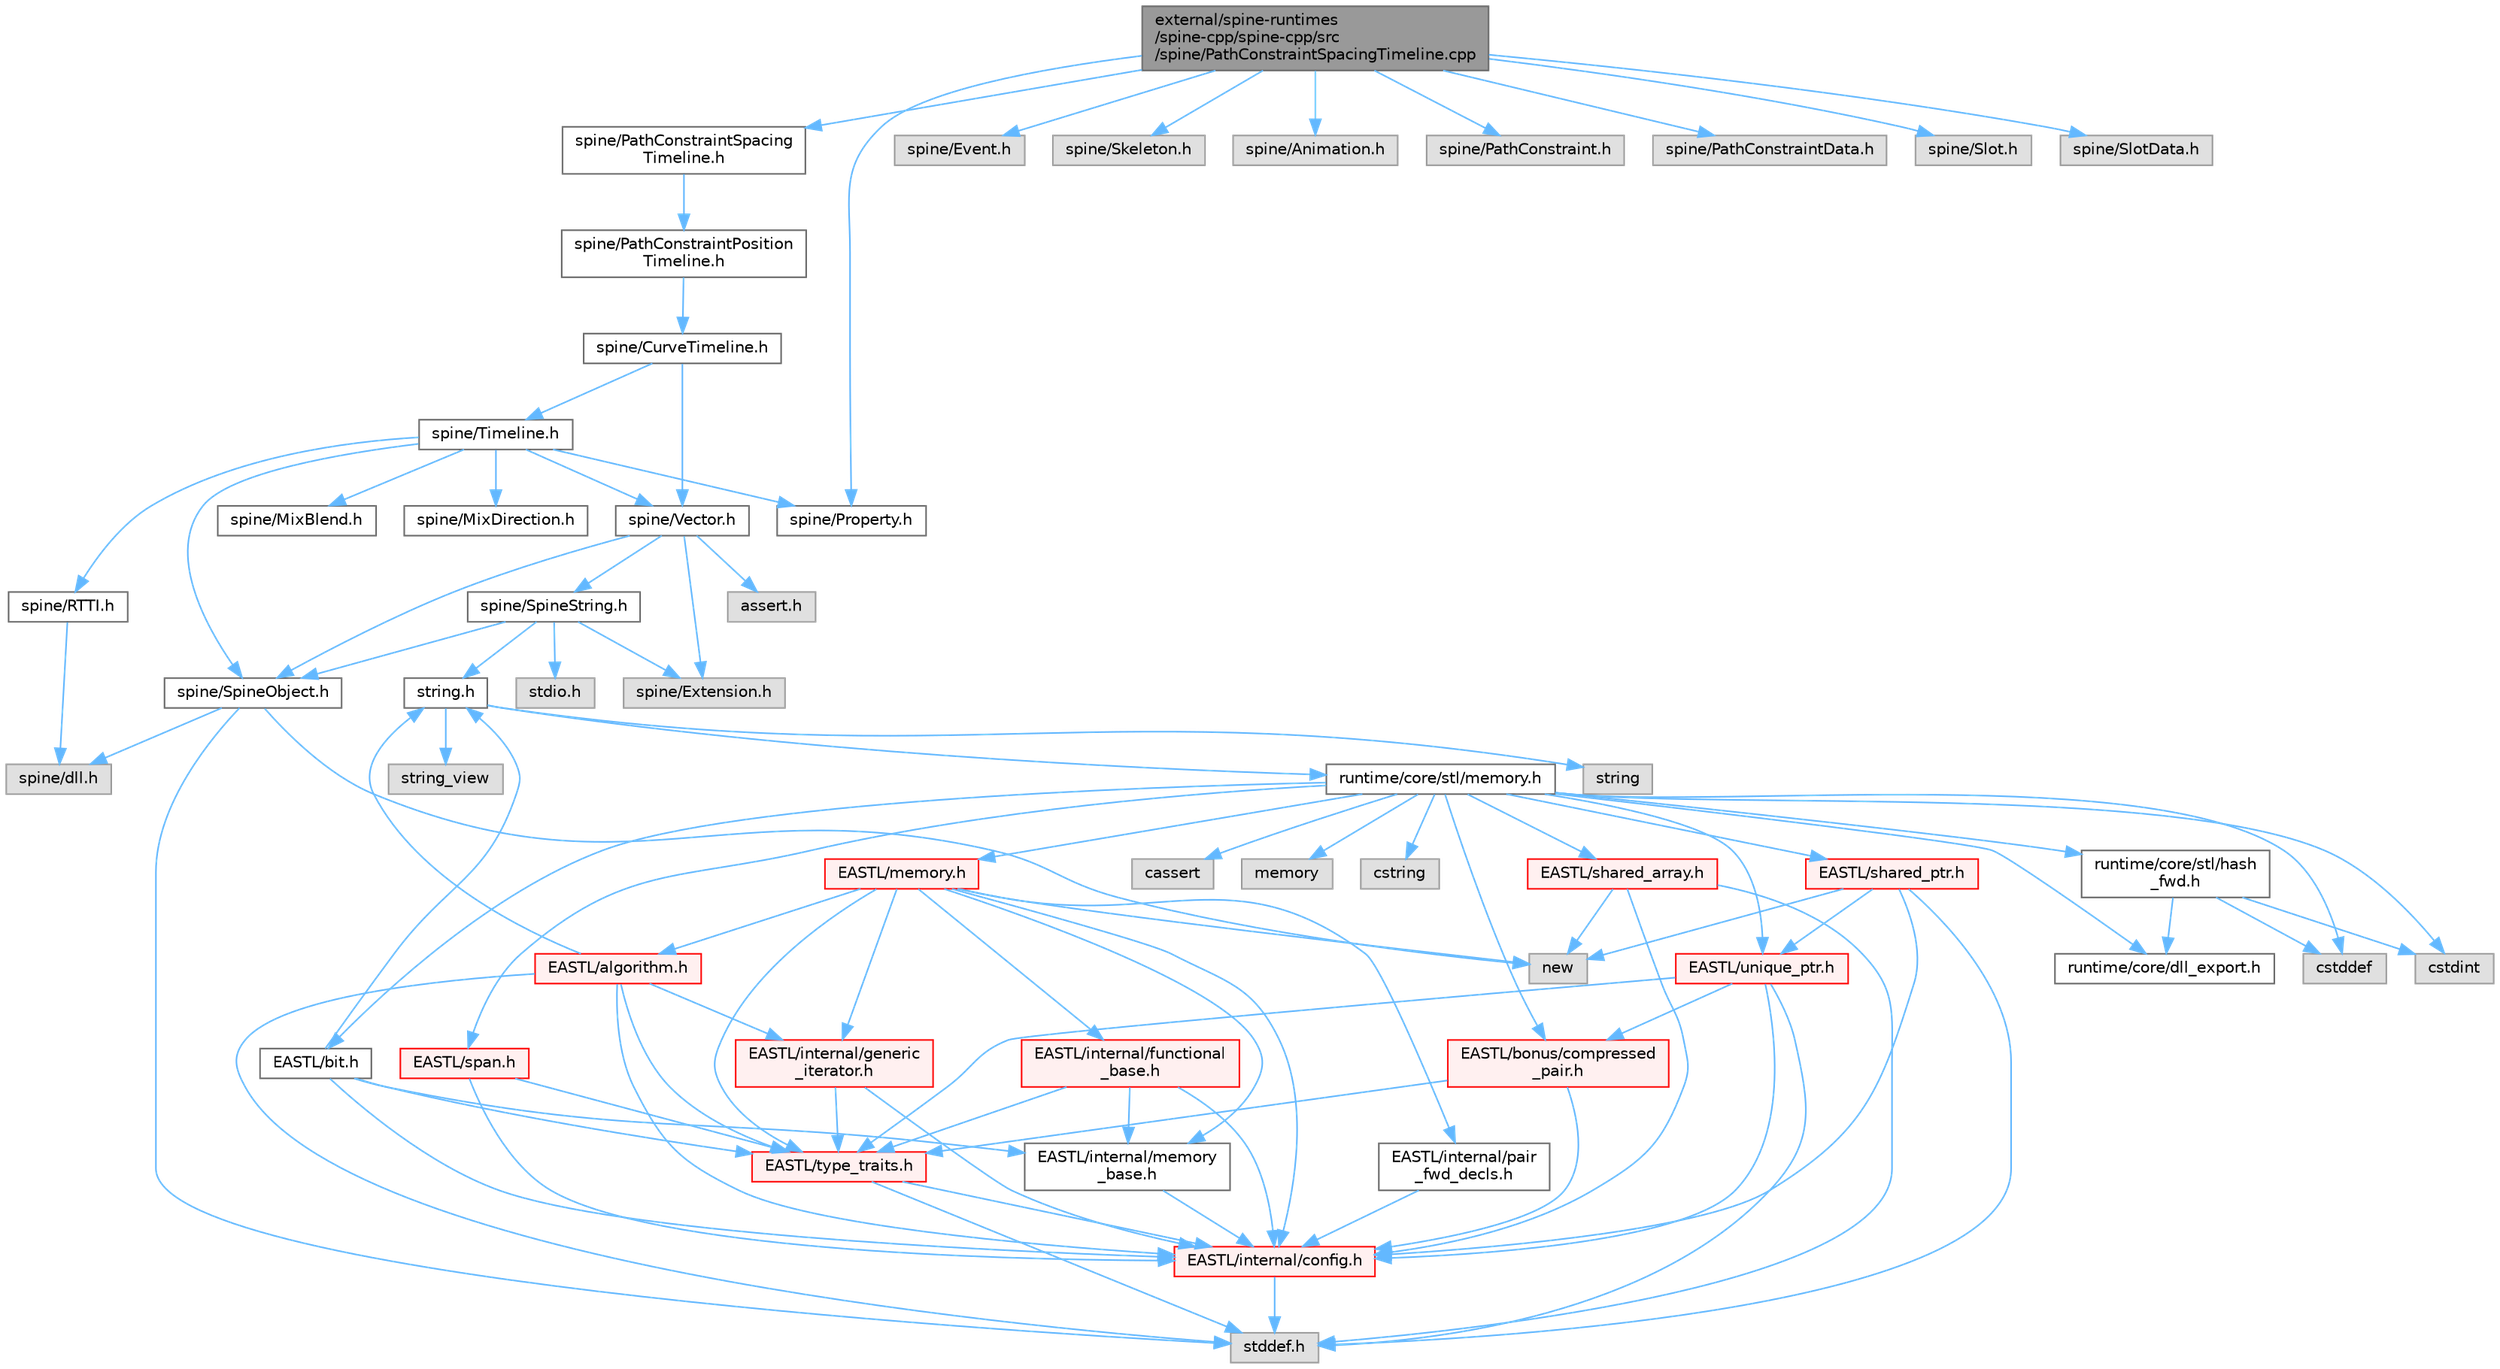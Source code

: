 digraph "external/spine-runtimes/spine-cpp/spine-cpp/src/spine/PathConstraintSpacingTimeline.cpp"
{
 // LATEX_PDF_SIZE
  bgcolor="transparent";
  edge [fontname=Helvetica,fontsize=10,labelfontname=Helvetica,labelfontsize=10];
  node [fontname=Helvetica,fontsize=10,shape=box,height=0.2,width=0.4];
  Node1 [id="Node000001",label="external/spine-runtimes\l/spine-cpp/spine-cpp/src\l/spine/PathConstraintSpacingTimeline.cpp",height=0.2,width=0.4,color="gray40", fillcolor="grey60", style="filled", fontcolor="black",tooltip=" "];
  Node1 -> Node2 [id="edge1_Node000001_Node000002",color="steelblue1",style="solid",tooltip=" "];
  Node2 [id="Node000002",label="spine/PathConstraintSpacing\lTimeline.h",height=0.2,width=0.4,color="grey40", fillcolor="white", style="filled",URL="$_path_constraint_spacing_timeline_8h.html",tooltip=" "];
  Node2 -> Node3 [id="edge2_Node000002_Node000003",color="steelblue1",style="solid",tooltip=" "];
  Node3 [id="Node000003",label="spine/PathConstraintPosition\lTimeline.h",height=0.2,width=0.4,color="grey40", fillcolor="white", style="filled",URL="$_path_constraint_position_timeline_8h.html",tooltip=" "];
  Node3 -> Node4 [id="edge3_Node000003_Node000004",color="steelblue1",style="solid",tooltip=" "];
  Node4 [id="Node000004",label="spine/CurveTimeline.h",height=0.2,width=0.4,color="grey40", fillcolor="white", style="filled",URL="$_curve_timeline_8h.html",tooltip=" "];
  Node4 -> Node5 [id="edge4_Node000004_Node000005",color="steelblue1",style="solid",tooltip=" "];
  Node5 [id="Node000005",label="spine/Timeline.h",height=0.2,width=0.4,color="grey40", fillcolor="white", style="filled",URL="$_timeline_8h.html",tooltip=" "];
  Node5 -> Node6 [id="edge5_Node000005_Node000006",color="steelblue1",style="solid",tooltip=" "];
  Node6 [id="Node000006",label="spine/RTTI.h",height=0.2,width=0.4,color="grey40", fillcolor="white", style="filled",URL="$_r_t_t_i_8h.html",tooltip=" "];
  Node6 -> Node7 [id="edge6_Node000006_Node000007",color="steelblue1",style="solid",tooltip=" "];
  Node7 [id="Node000007",label="spine/dll.h",height=0.2,width=0.4,color="grey60", fillcolor="#E0E0E0", style="filled",tooltip=" "];
  Node5 -> Node8 [id="edge7_Node000005_Node000008",color="steelblue1",style="solid",tooltip=" "];
  Node8 [id="Node000008",label="spine/Vector.h",height=0.2,width=0.4,color="grey40", fillcolor="white", style="filled",URL="$external_2spine-runtimes_2spine-cpp_2spine-cpp_2include_2spine_2vector_8h.html",tooltip=" "];
  Node8 -> Node9 [id="edge8_Node000008_Node000009",color="steelblue1",style="solid",tooltip=" "];
  Node9 [id="Node000009",label="spine/Extension.h",height=0.2,width=0.4,color="grey60", fillcolor="#E0E0E0", style="filled",tooltip=" "];
  Node8 -> Node10 [id="edge9_Node000008_Node000010",color="steelblue1",style="solid",tooltip=" "];
  Node10 [id="Node000010",label="spine/SpineObject.h",height=0.2,width=0.4,color="grey40", fillcolor="white", style="filled",URL="$_spine_object_8h.html",tooltip=" "];
  Node10 -> Node11 [id="edge10_Node000010_Node000011",color="steelblue1",style="solid",tooltip=" "];
  Node11 [id="Node000011",label="new",height=0.2,width=0.4,color="grey60", fillcolor="#E0E0E0", style="filled",tooltip=" "];
  Node10 -> Node12 [id="edge11_Node000010_Node000012",color="steelblue1",style="solid",tooltip=" "];
  Node12 [id="Node000012",label="stddef.h",height=0.2,width=0.4,color="grey60", fillcolor="#E0E0E0", style="filled",tooltip=" "];
  Node10 -> Node7 [id="edge12_Node000010_Node000007",color="steelblue1",style="solid",tooltip=" "];
  Node8 -> Node13 [id="edge13_Node000008_Node000013",color="steelblue1",style="solid",tooltip=" "];
  Node13 [id="Node000013",label="spine/SpineString.h",height=0.2,width=0.4,color="grey40", fillcolor="white", style="filled",URL="$_spine_string_8h.html",tooltip=" "];
  Node13 -> Node10 [id="edge14_Node000013_Node000010",color="steelblue1",style="solid",tooltip=" "];
  Node13 -> Node9 [id="edge15_Node000013_Node000009",color="steelblue1",style="solid",tooltip=" "];
  Node13 -> Node14 [id="edge16_Node000013_Node000014",color="steelblue1",style="solid",tooltip=" "];
  Node14 [id="Node000014",label="string.h",height=0.2,width=0.4,color="grey40", fillcolor="white", style="filled",URL="$string_8h.html",tooltip=" "];
  Node14 -> Node15 [id="edge17_Node000014_Node000015",color="steelblue1",style="solid",tooltip=" "];
  Node15 [id="Node000015",label="string",height=0.2,width=0.4,color="grey60", fillcolor="#E0E0E0", style="filled",tooltip=" "];
  Node14 -> Node16 [id="edge18_Node000014_Node000016",color="steelblue1",style="solid",tooltip=" "];
  Node16 [id="Node000016",label="string_view",height=0.2,width=0.4,color="grey60", fillcolor="#E0E0E0", style="filled",tooltip=" "];
  Node14 -> Node17 [id="edge19_Node000014_Node000017",color="steelblue1",style="solid",tooltip=" "];
  Node17 [id="Node000017",label="runtime/core/stl/memory.h",height=0.2,width=0.4,color="grey40", fillcolor="white", style="filled",URL="$runtime_2core_2stl_2memory_8h.html",tooltip=" "];
  Node17 -> Node18 [id="edge20_Node000017_Node000018",color="steelblue1",style="solid",tooltip=" "];
  Node18 [id="Node000018",label="cstddef",height=0.2,width=0.4,color="grey60", fillcolor="#E0E0E0", style="filled",tooltip=" "];
  Node17 -> Node19 [id="edge21_Node000017_Node000019",color="steelblue1",style="solid",tooltip=" "];
  Node19 [id="Node000019",label="cstdint",height=0.2,width=0.4,color="grey60", fillcolor="#E0E0E0", style="filled",tooltip=" "];
  Node17 -> Node20 [id="edge22_Node000017_Node000020",color="steelblue1",style="solid",tooltip=" "];
  Node20 [id="Node000020",label="cassert",height=0.2,width=0.4,color="grey60", fillcolor="#E0E0E0", style="filled",tooltip=" "];
  Node17 -> Node21 [id="edge23_Node000017_Node000021",color="steelblue1",style="solid",tooltip=" "];
  Node21 [id="Node000021",label="memory",height=0.2,width=0.4,color="grey60", fillcolor="#E0E0E0", style="filled",tooltip=" "];
  Node17 -> Node22 [id="edge24_Node000017_Node000022",color="steelblue1",style="solid",tooltip=" "];
  Node22 [id="Node000022",label="cstring",height=0.2,width=0.4,color="grey60", fillcolor="#E0E0E0", style="filled",tooltip=" "];
  Node17 -> Node23 [id="edge25_Node000017_Node000023",color="steelblue1",style="solid",tooltip=" "];
  Node23 [id="Node000023",label="EASTL/bit.h",height=0.2,width=0.4,color="grey40", fillcolor="white", style="filled",URL="$bit_8h.html",tooltip=" "];
  Node23 -> Node24 [id="edge26_Node000023_Node000024",color="steelblue1",style="solid",tooltip=" "];
  Node24 [id="Node000024",label="EASTL/internal/config.h",height=0.2,width=0.4,color="red", fillcolor="#FFF0F0", style="filled",URL="$runtime_2_e_a_s_t_l_2include_2_e_a_s_t_l_2internal_2config_8h.html",tooltip=" "];
  Node24 -> Node12 [id="edge27_Node000024_Node000012",color="steelblue1",style="solid",tooltip=" "];
  Node23 -> Node32 [id="edge28_Node000023_Node000032",color="steelblue1",style="solid",tooltip=" "];
  Node32 [id="Node000032",label="EASTL/internal/memory\l_base.h",height=0.2,width=0.4,color="grey40", fillcolor="white", style="filled",URL="$memory__base_8h.html",tooltip=" "];
  Node32 -> Node24 [id="edge29_Node000032_Node000024",color="steelblue1",style="solid",tooltip=" "];
  Node23 -> Node33 [id="edge30_Node000023_Node000033",color="steelblue1",style="solid",tooltip=" "];
  Node33 [id="Node000033",label="EASTL/type_traits.h",height=0.2,width=0.4,color="red", fillcolor="#FFF0F0", style="filled",URL="$_e_a_s_t_l_2include_2_e_a_s_t_l_2type__traits_8h.html",tooltip=" "];
  Node33 -> Node24 [id="edge31_Node000033_Node000024",color="steelblue1",style="solid",tooltip=" "];
  Node33 -> Node12 [id="edge32_Node000033_Node000012",color="steelblue1",style="solid",tooltip=" "];
  Node23 -> Node14 [id="edge33_Node000023_Node000014",color="steelblue1",style="solid",tooltip=" "];
  Node17 -> Node43 [id="edge34_Node000017_Node000043",color="steelblue1",style="solid",tooltip=" "];
  Node43 [id="Node000043",label="EASTL/memory.h",height=0.2,width=0.4,color="red", fillcolor="#FFF0F0", style="filled",URL="$runtime_2_e_a_s_t_l_2include_2_e_a_s_t_l_2memory_8h.html",tooltip=" "];
  Node43 -> Node24 [id="edge35_Node000043_Node000024",color="steelblue1",style="solid",tooltip=" "];
  Node43 -> Node32 [id="edge36_Node000043_Node000032",color="steelblue1",style="solid",tooltip=" "];
  Node43 -> Node44 [id="edge37_Node000043_Node000044",color="steelblue1",style="solid",tooltip=" "];
  Node44 [id="Node000044",label="EASTL/internal/generic\l_iterator.h",height=0.2,width=0.4,color="red", fillcolor="#FFF0F0", style="filled",URL="$generic__iterator_8h.html",tooltip=" "];
  Node44 -> Node24 [id="edge38_Node000044_Node000024",color="steelblue1",style="solid",tooltip=" "];
  Node44 -> Node33 [id="edge39_Node000044_Node000033",color="steelblue1",style="solid",tooltip=" "];
  Node43 -> Node48 [id="edge40_Node000043_Node000048",color="steelblue1",style="solid",tooltip=" "];
  Node48 [id="Node000048",label="EASTL/internal/pair\l_fwd_decls.h",height=0.2,width=0.4,color="grey40", fillcolor="white", style="filled",URL="$pair__fwd__decls_8h.html",tooltip=" "];
  Node48 -> Node24 [id="edge41_Node000048_Node000024",color="steelblue1",style="solid",tooltip=" "];
  Node43 -> Node49 [id="edge42_Node000043_Node000049",color="steelblue1",style="solid",tooltip=" "];
  Node49 [id="Node000049",label="EASTL/internal/functional\l_base.h",height=0.2,width=0.4,color="red", fillcolor="#FFF0F0", style="filled",URL="$functional__base_8h.html",tooltip=" "];
  Node49 -> Node24 [id="edge43_Node000049_Node000024",color="steelblue1",style="solid",tooltip=" "];
  Node49 -> Node32 [id="edge44_Node000049_Node000032",color="steelblue1",style="solid",tooltip=" "];
  Node49 -> Node33 [id="edge45_Node000049_Node000033",color="steelblue1",style="solid",tooltip=" "];
  Node43 -> Node50 [id="edge46_Node000043_Node000050",color="steelblue1",style="solid",tooltip=" "];
  Node50 [id="Node000050",label="EASTL/algorithm.h",height=0.2,width=0.4,color="red", fillcolor="#FFF0F0", style="filled",URL="$_e_a_s_t_l_2include_2_e_a_s_t_l_2algorithm_8h.html",tooltip=" "];
  Node50 -> Node24 [id="edge47_Node000050_Node000024",color="steelblue1",style="solid",tooltip=" "];
  Node50 -> Node33 [id="edge48_Node000050_Node000033",color="steelblue1",style="solid",tooltip=" "];
  Node50 -> Node44 [id="edge49_Node000050_Node000044",color="steelblue1",style="solid",tooltip=" "];
  Node50 -> Node12 [id="edge50_Node000050_Node000012",color="steelblue1",style="solid",tooltip=" "];
  Node50 -> Node14 [id="edge51_Node000050_Node000014",color="steelblue1",style="solid",tooltip=" "];
  Node43 -> Node33 [id="edge52_Node000043_Node000033",color="steelblue1",style="solid",tooltip=" "];
  Node43 -> Node11 [id="edge53_Node000043_Node000011",color="steelblue1",style="solid",tooltip=" "];
  Node17 -> Node70 [id="edge54_Node000017_Node000070",color="steelblue1",style="solid",tooltip=" "];
  Node70 [id="Node000070",label="EASTL/shared_array.h",height=0.2,width=0.4,color="red", fillcolor="#FFF0F0", style="filled",URL="$shared__array_8h.html",tooltip=" "];
  Node70 -> Node24 [id="edge55_Node000070_Node000024",color="steelblue1",style="solid",tooltip=" "];
  Node70 -> Node11 [id="edge56_Node000070_Node000011",color="steelblue1",style="solid",tooltip=" "];
  Node70 -> Node12 [id="edge57_Node000070_Node000012",color="steelblue1",style="solid",tooltip=" "];
  Node17 -> Node73 [id="edge58_Node000017_Node000073",color="steelblue1",style="solid",tooltip=" "];
  Node73 [id="Node000073",label="EASTL/unique_ptr.h",height=0.2,width=0.4,color="red", fillcolor="#FFF0F0", style="filled",URL="$unique__ptr_8h.html",tooltip=" "];
  Node73 -> Node74 [id="edge59_Node000073_Node000074",color="steelblue1",style="solid",tooltip=" "];
  Node74 [id="Node000074",label="EASTL/bonus/compressed\l_pair.h",height=0.2,width=0.4,color="red", fillcolor="#FFF0F0", style="filled",URL="$compressed__pair_8h.html",tooltip=" "];
  Node74 -> Node24 [id="edge60_Node000074_Node000024",color="steelblue1",style="solid",tooltip=" "];
  Node74 -> Node33 [id="edge61_Node000074_Node000033",color="steelblue1",style="solid",tooltip=" "];
  Node73 -> Node24 [id="edge62_Node000073_Node000024",color="steelblue1",style="solid",tooltip=" "];
  Node73 -> Node33 [id="edge63_Node000073_Node000033",color="steelblue1",style="solid",tooltip=" "];
  Node73 -> Node12 [id="edge64_Node000073_Node000012",color="steelblue1",style="solid",tooltip=" "];
  Node17 -> Node76 [id="edge65_Node000017_Node000076",color="steelblue1",style="solid",tooltip=" "];
  Node76 [id="Node000076",label="EASTL/shared_ptr.h",height=0.2,width=0.4,color="red", fillcolor="#FFF0F0", style="filled",URL="$shared__ptr_8h.html",tooltip=" "];
  Node76 -> Node24 [id="edge66_Node000076_Node000024",color="steelblue1",style="solid",tooltip=" "];
  Node76 -> Node73 [id="edge67_Node000076_Node000073",color="steelblue1",style="solid",tooltip=" "];
  Node76 -> Node11 [id="edge68_Node000076_Node000011",color="steelblue1",style="solid",tooltip=" "];
  Node76 -> Node12 [id="edge69_Node000076_Node000012",color="steelblue1",style="solid",tooltip=" "];
  Node17 -> Node156 [id="edge70_Node000017_Node000156",color="steelblue1",style="solid",tooltip=" "];
  Node156 [id="Node000156",label="EASTL/span.h",height=0.2,width=0.4,color="red", fillcolor="#FFF0F0", style="filled",URL="$span_8h.html",tooltip=" "];
  Node156 -> Node24 [id="edge71_Node000156_Node000024",color="steelblue1",style="solid",tooltip=" "];
  Node156 -> Node33 [id="edge72_Node000156_Node000033",color="steelblue1",style="solid",tooltip=" "];
  Node17 -> Node74 [id="edge73_Node000017_Node000074",color="steelblue1",style="solid",tooltip=" "];
  Node17 -> Node159 [id="edge74_Node000017_Node000159",color="steelblue1",style="solid",tooltip=" "];
  Node159 [id="Node000159",label="runtime/core/dll_export.h",height=0.2,width=0.4,color="grey40", fillcolor="white", style="filled",URL="$dll__export_8h.html",tooltip=" "];
  Node17 -> Node160 [id="edge75_Node000017_Node000160",color="steelblue1",style="solid",tooltip=" "];
  Node160 [id="Node000160",label="runtime/core/stl/hash\l_fwd.h",height=0.2,width=0.4,color="grey40", fillcolor="white", style="filled",URL="$hash__fwd_8h.html",tooltip=" "];
  Node160 -> Node18 [id="edge76_Node000160_Node000018",color="steelblue1",style="solid",tooltip=" "];
  Node160 -> Node19 [id="edge77_Node000160_Node000019",color="steelblue1",style="solid",tooltip=" "];
  Node160 -> Node159 [id="edge78_Node000160_Node000159",color="steelblue1",style="solid",tooltip=" "];
  Node13 -> Node161 [id="edge79_Node000013_Node000161",color="steelblue1",style="solid",tooltip=" "];
  Node161 [id="Node000161",label="stdio.h",height=0.2,width=0.4,color="grey60", fillcolor="#E0E0E0", style="filled",tooltip=" "];
  Node8 -> Node162 [id="edge80_Node000008_Node000162",color="steelblue1",style="solid",tooltip=" "];
  Node162 [id="Node000162",label="assert.h",height=0.2,width=0.4,color="grey60", fillcolor="#E0E0E0", style="filled",tooltip=" "];
  Node5 -> Node163 [id="edge81_Node000005_Node000163",color="steelblue1",style="solid",tooltip=" "];
  Node163 [id="Node000163",label="spine/MixBlend.h",height=0.2,width=0.4,color="grey40", fillcolor="white", style="filled",URL="$_mix_blend_8h.html",tooltip=" "];
  Node5 -> Node164 [id="edge82_Node000005_Node000164",color="steelblue1",style="solid",tooltip=" "];
  Node164 [id="Node000164",label="spine/MixDirection.h",height=0.2,width=0.4,color="grey40", fillcolor="white", style="filled",URL="$_mix_direction_8h.html",tooltip=" "];
  Node5 -> Node10 [id="edge83_Node000005_Node000010",color="steelblue1",style="solid",tooltip=" "];
  Node5 -> Node165 [id="edge84_Node000005_Node000165",color="steelblue1",style="solid",tooltip=" "];
  Node165 [id="Node000165",label="spine/Property.h",height=0.2,width=0.4,color="grey40", fillcolor="white", style="filled",URL="$_property_8h.html",tooltip=" "];
  Node4 -> Node8 [id="edge85_Node000004_Node000008",color="steelblue1",style="solid",tooltip=" "];
  Node1 -> Node166 [id="edge86_Node000001_Node000166",color="steelblue1",style="solid",tooltip=" "];
  Node166 [id="Node000166",label="spine/Event.h",height=0.2,width=0.4,color="grey60", fillcolor="#E0E0E0", style="filled",tooltip=" "];
  Node1 -> Node167 [id="edge87_Node000001_Node000167",color="steelblue1",style="solid",tooltip=" "];
  Node167 [id="Node000167",label="spine/Skeleton.h",height=0.2,width=0.4,color="grey60", fillcolor="#E0E0E0", style="filled",tooltip=" "];
  Node1 -> Node168 [id="edge88_Node000001_Node000168",color="steelblue1",style="solid",tooltip=" "];
  Node168 [id="Node000168",label="spine/Animation.h",height=0.2,width=0.4,color="grey60", fillcolor="#E0E0E0", style="filled",tooltip=" "];
  Node1 -> Node169 [id="edge89_Node000001_Node000169",color="steelblue1",style="solid",tooltip=" "];
  Node169 [id="Node000169",label="spine/PathConstraint.h",height=0.2,width=0.4,color="grey60", fillcolor="#E0E0E0", style="filled",tooltip=" "];
  Node1 -> Node170 [id="edge90_Node000001_Node000170",color="steelblue1",style="solid",tooltip=" "];
  Node170 [id="Node000170",label="spine/PathConstraintData.h",height=0.2,width=0.4,color="grey60", fillcolor="#E0E0E0", style="filled",tooltip=" "];
  Node1 -> Node165 [id="edge91_Node000001_Node000165",color="steelblue1",style="solid",tooltip=" "];
  Node1 -> Node171 [id="edge92_Node000001_Node000171",color="steelblue1",style="solid",tooltip=" "];
  Node171 [id="Node000171",label="spine/Slot.h",height=0.2,width=0.4,color="grey60", fillcolor="#E0E0E0", style="filled",tooltip=" "];
  Node1 -> Node172 [id="edge93_Node000001_Node000172",color="steelblue1",style="solid",tooltip=" "];
  Node172 [id="Node000172",label="spine/SlotData.h",height=0.2,width=0.4,color="grey60", fillcolor="#E0E0E0", style="filled",tooltip=" "];
}
